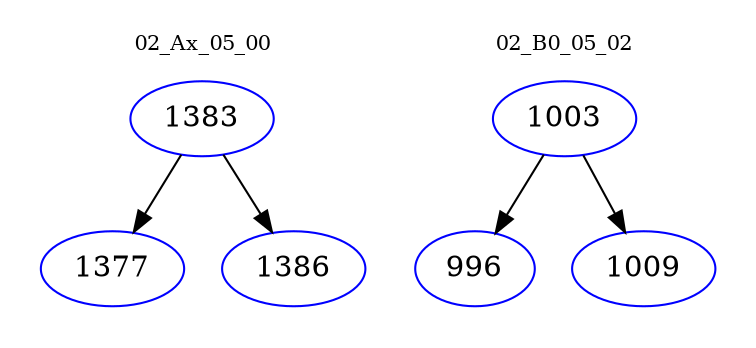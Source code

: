 digraph{
subgraph cluster_0 {
color = white
label = "02_Ax_05_00";
fontsize=10;
T0_1383 [label="1383", color="blue"]
T0_1383 -> T0_1377 [color="black"]
T0_1377 [label="1377", color="blue"]
T0_1383 -> T0_1386 [color="black"]
T0_1386 [label="1386", color="blue"]
}
subgraph cluster_1 {
color = white
label = "02_B0_05_02";
fontsize=10;
T1_1003 [label="1003", color="blue"]
T1_1003 -> T1_996 [color="black"]
T1_996 [label="996", color="blue"]
T1_1003 -> T1_1009 [color="black"]
T1_1009 [label="1009", color="blue"]
}
}
